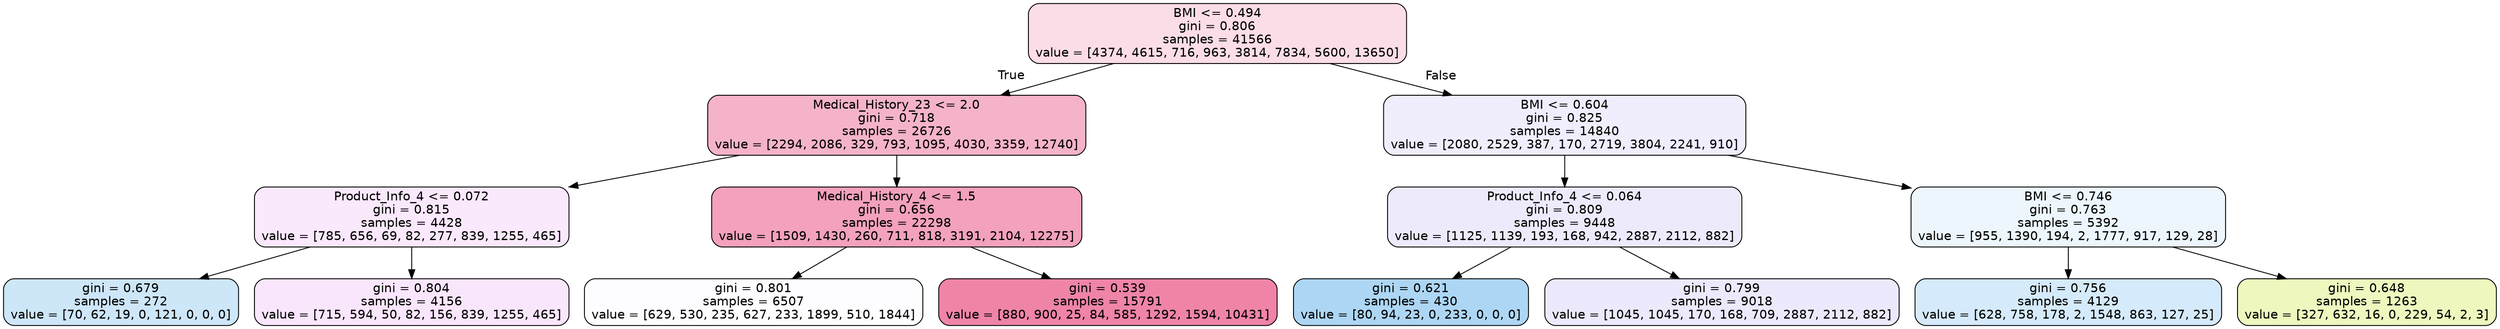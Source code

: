 digraph Tree {
node [shape=box, style="filled, rounded", color="black", fontname=helvetica] ;
edge [fontname=helvetica] ;
0 [label="BMI <= 0.494\ngini = 0.806\nsamples = 41566\nvalue = [4374, 4615, 716, 963, 3814, 7834, 5600, 13650]", fillcolor="#fbdde7"] ;
1 [label="Medical_History_23 <= 2.0\ngini = 0.718\nsamples = 26726\nvalue = [2294, 2086, 329, 793, 1095, 4030, 3359, 12740]", fillcolor="#f5b3c9"] ;
0 -> 1 [labeldistance=2.5, labelangle=45, headlabel="True"] ;
2 [label="Product_Info_4 <= 0.072\ngini = 0.815\nsamples = 4428\nvalue = [785, 656, 69, 82, 277, 839, 1255, 465]", fillcolor="#fae8fc"] ;
1 -> 2 ;
3 [label="gini = 0.679\nsamples = 272\nvalue = [70, 62, 19, 0, 121, 0, 0, 0]", fillcolor="#cde6f8"] ;
2 -> 3 ;
4 [label="gini = 0.804\nsamples = 4156\nvalue = [715, 594, 50, 82, 156, 839, 1255, 465]", fillcolor="#fae6fc"] ;
2 -> 4 ;
5 [label="Medical_History_4 <= 1.5\ngini = 0.656\nsamples = 22298\nvalue = [1509, 1430, 260, 711, 818, 3191, 2104, 12275]", fillcolor="#f3a1bc"] ;
1 -> 5 ;
6 [label="gini = 0.801\nsamples = 6507\nvalue = [629, 530, 235, 627, 233, 1899, 510, 1844]", fillcolor="#fdfdff"] ;
5 -> 6 ;
7 [label="gini = 0.539\nsamples = 15791\nvalue = [880, 900, 25, 84, 585, 1292, 1594, 10431]", fillcolor="#ef84a7"] ;
5 -> 7 ;
8 [label="BMI <= 0.604\ngini = 0.825\nsamples = 14840\nvalue = [2080, 2529, 387, 170, 2719, 3804, 2241, 910]", fillcolor="#f0edfd"] ;
0 -> 8 [labeldistance=2.5, labelangle=-45, headlabel="False"] ;
9 [label="Product_Info_4 <= 0.064\ngini = 0.809\nsamples = 9448\nvalue = [1125, 1139, 193, 168, 942, 2887, 2112, 882]", fillcolor="#edeafc"] ;
8 -> 9 ;
10 [label="gini = 0.621\nsamples = 430\nvalue = [80, 94, 23, 0, 233, 0, 0, 0]", fillcolor="#add6f4"] ;
9 -> 10 ;
11 [label="gini = 0.799\nsamples = 9018\nvalue = [1045, 1045, 170, 168, 709, 2887, 2112, 882]", fillcolor="#ece9fc"] ;
9 -> 11 ;
12 [label="BMI <= 0.746\ngini = 0.763\nsamples = 5392\nvalue = [955, 1390, 194, 2, 1777, 917, 129, 28]", fillcolor="#ecf6fc"] ;
8 -> 12 ;
13 [label="gini = 0.756\nsamples = 4129\nvalue = [628, 758, 178, 2, 1548, 863, 127, 25]", fillcolor="#d5eafa"] ;
12 -> 13 ;
14 [label="gini = 0.648\nsamples = 1263\nvalue = [327, 632, 16, 0, 229, 54, 2, 3]", fillcolor="#edf7be"] ;
12 -> 14 ;
}
